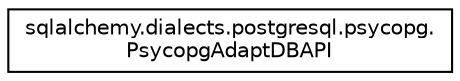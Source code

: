 digraph "Graphical Class Hierarchy"
{
 // LATEX_PDF_SIZE
  edge [fontname="Helvetica",fontsize="10",labelfontname="Helvetica",labelfontsize="10"];
  node [fontname="Helvetica",fontsize="10",shape=record];
  rankdir="LR";
  Node0 [label="sqlalchemy.dialects.postgresql.psycopg.\lPsycopgAdaptDBAPI",height=0.2,width=0.4,color="black", fillcolor="white", style="filled",URL="$classsqlalchemy_1_1dialects_1_1postgresql_1_1psycopg_1_1PsycopgAdaptDBAPI.html",tooltip=" "];
}
